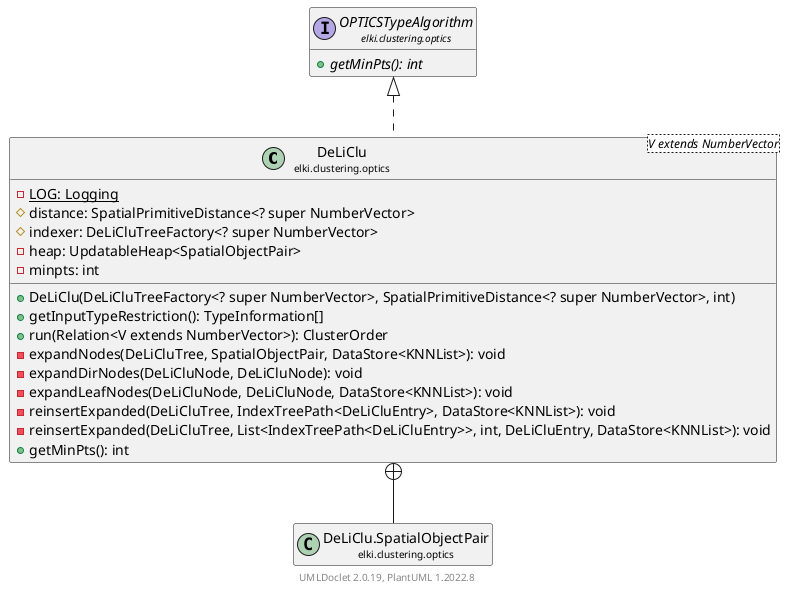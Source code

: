 @startuml
    remove .*\.(Instance|Par|Parameterizer|Factory)$
    set namespaceSeparator none
    hide empty fields
    hide empty methods

    class "<size:14>DeLiClu\n<size:10>elki.clustering.optics" as elki.clustering.optics.DeLiClu<V extends NumberVector> [[DeLiClu.html]] {
        {static} -LOG: Logging
        #distance: SpatialPrimitiveDistance<? super NumberVector>
        #indexer: DeLiCluTreeFactory<? super NumberVector>
        -heap: UpdatableHeap<SpatialObjectPair>
        -minpts: int
        +DeLiClu(DeLiCluTreeFactory<? super NumberVector>, SpatialPrimitiveDistance<? super NumberVector>, int)
        +getInputTypeRestriction(): TypeInformation[]
        +run(Relation<V extends NumberVector>): ClusterOrder
        -expandNodes(DeLiCluTree, SpatialObjectPair, DataStore<KNNList>): void
        -expandDirNodes(DeLiCluNode, DeLiCluNode): void
        -expandLeafNodes(DeLiCluNode, DeLiCluNode, DataStore<KNNList>): void
        -reinsertExpanded(DeLiCluTree, IndexTreePath<DeLiCluEntry>, DataStore<KNNList>): void
        -reinsertExpanded(DeLiCluTree, List<IndexTreePath<DeLiCluEntry>>, int, DeLiCluEntry, DataStore<KNNList>): void
        +getMinPts(): int
    }

    interface "<size:14>OPTICSTypeAlgorithm\n<size:10>elki.clustering.optics" as elki.clustering.optics.OPTICSTypeAlgorithm [[OPTICSTypeAlgorithm.html]] {
        {abstract} +getMinPts(): int
    }
    class "<size:14>DeLiClu.SpatialObjectPair\n<size:10>elki.clustering.optics" as elki.clustering.optics.DeLiClu.SpatialObjectPair [[DeLiClu.SpatialObjectPair.html]]
    class "<size:14>DeLiClu.Par\n<size:10>elki.clustering.optics" as elki.clustering.optics.DeLiClu.Par<V extends NumberVector> [[DeLiClu.Par.html]]

    elki.clustering.optics.OPTICSTypeAlgorithm <|.. elki.clustering.optics.DeLiClu
    elki.clustering.optics.DeLiClu +-- elki.clustering.optics.DeLiClu.SpatialObjectPair
    elki.clustering.optics.DeLiClu +-- elki.clustering.optics.DeLiClu.Par

    center footer UMLDoclet 2.0.19, PlantUML 1.2022.8
@enduml
